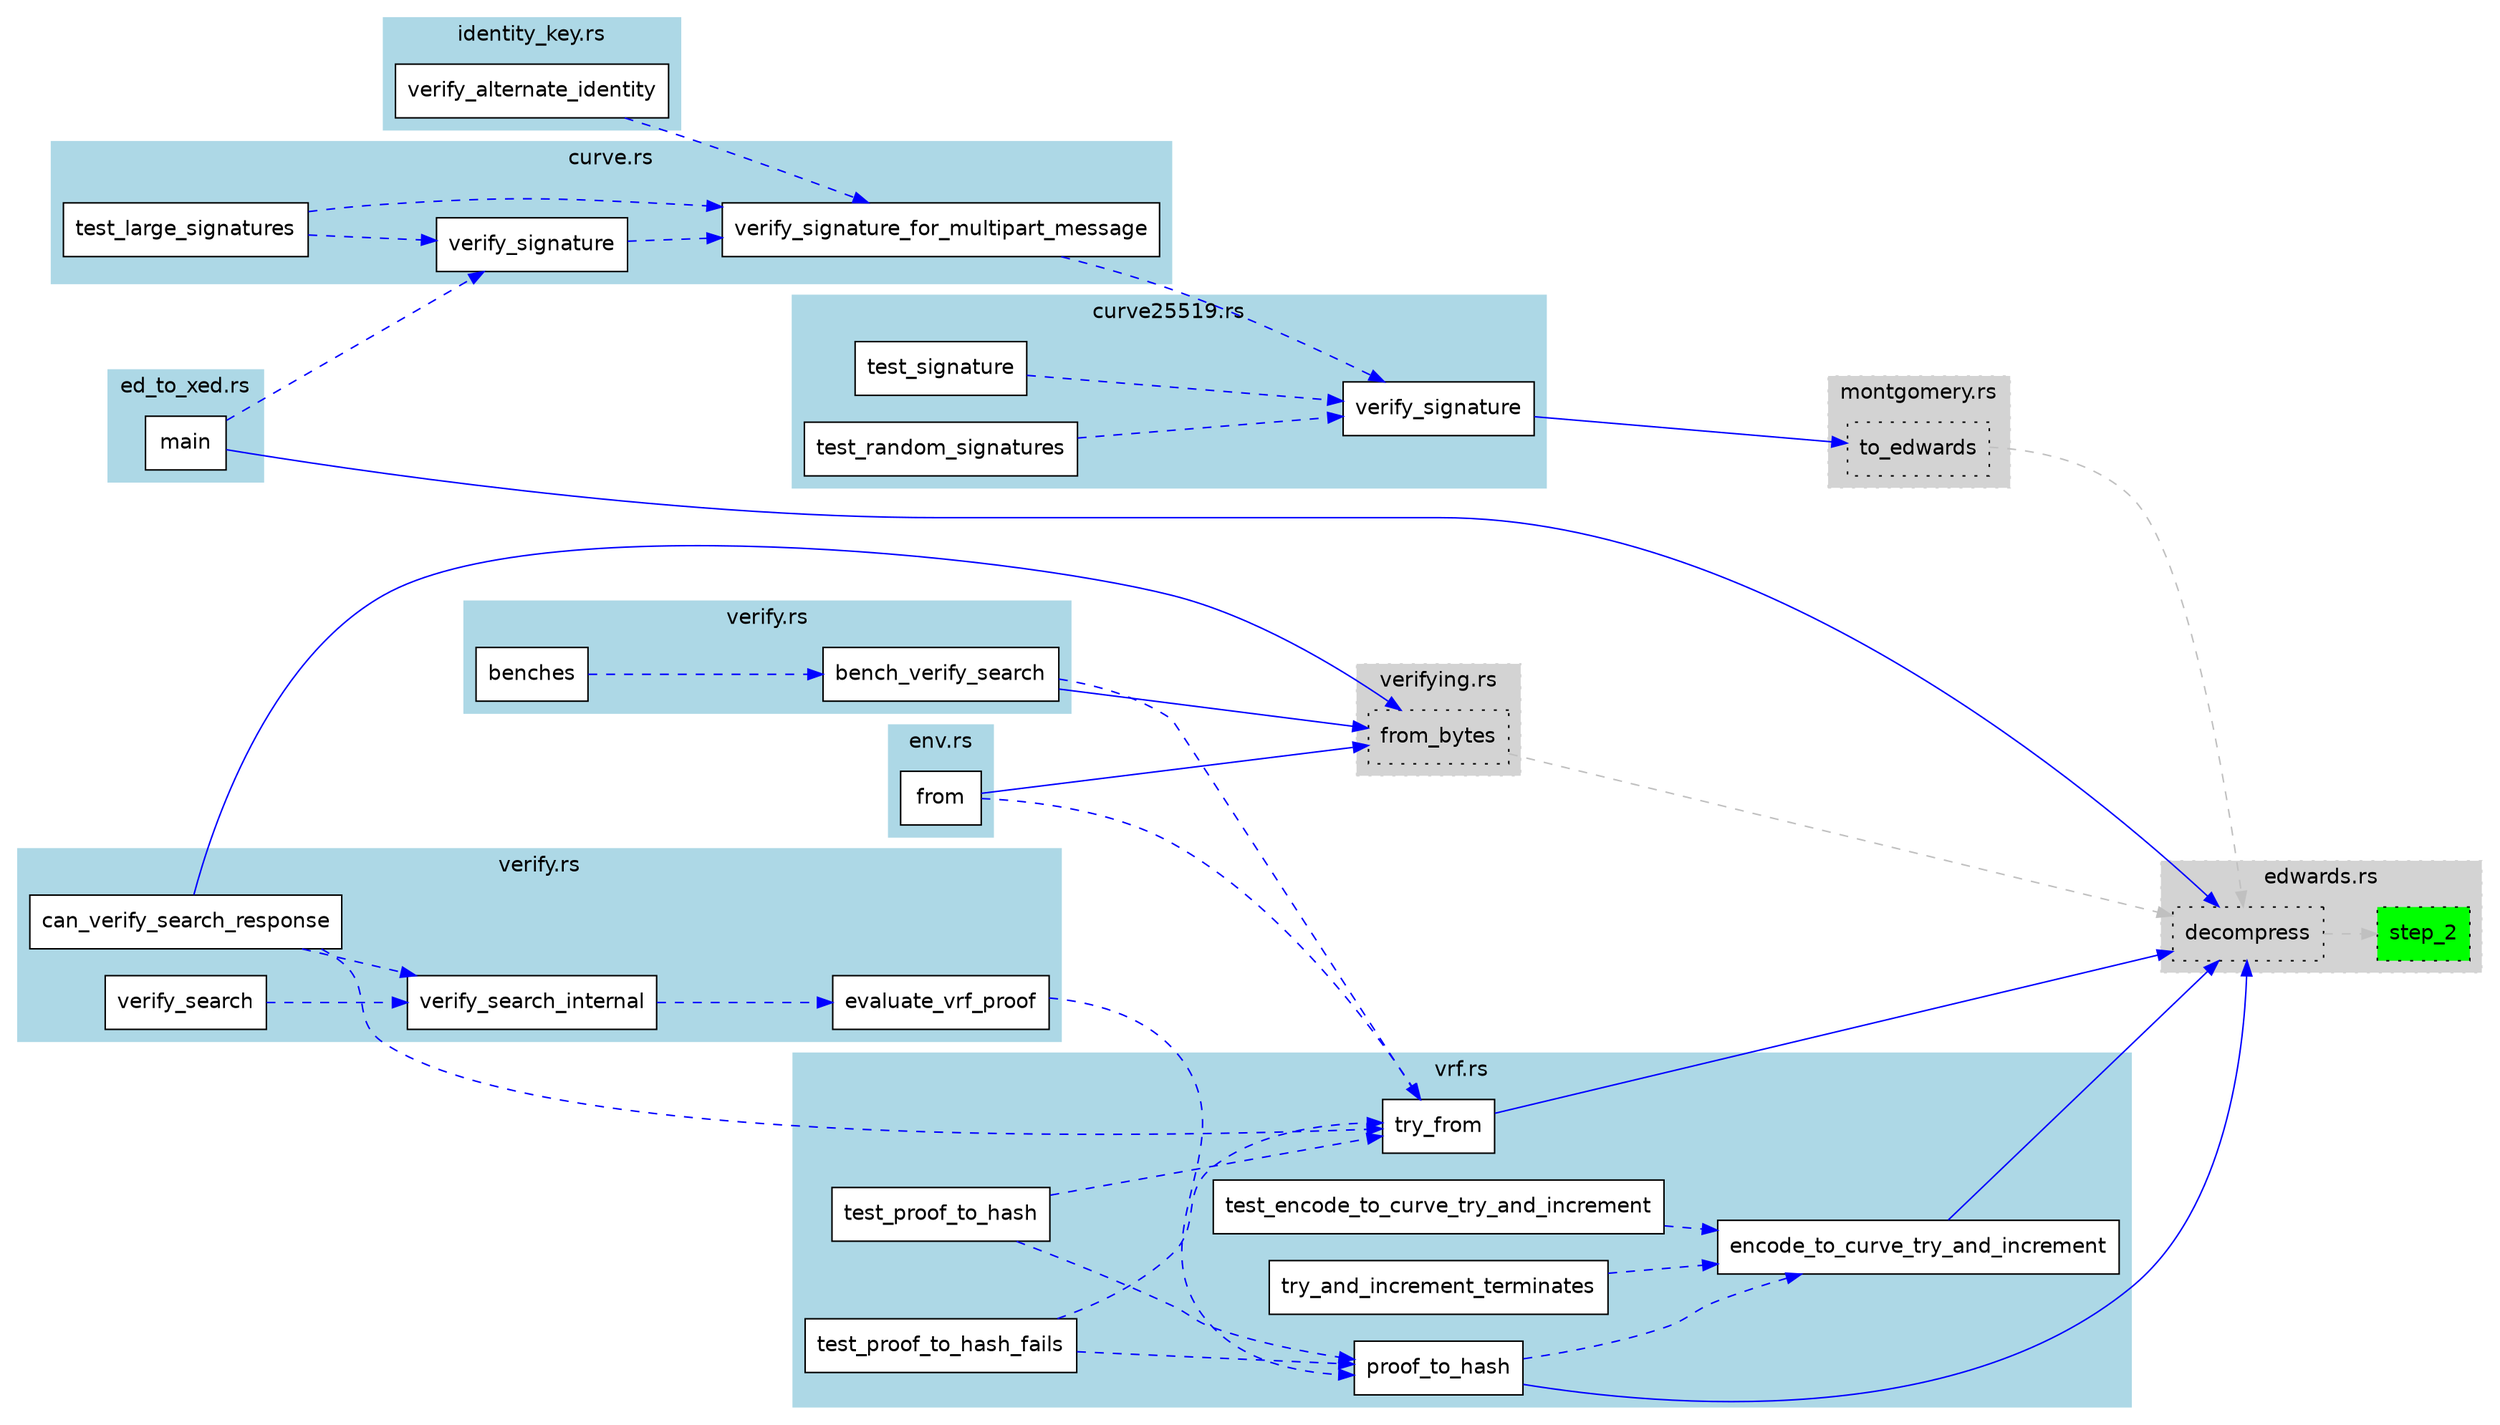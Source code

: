 digraph function_subgraph {
  rankdir=LR;
  node [shape=box, style=filled, fontname=Helvetica];
  edge [color=gray];

  subgraph cluster_0 {
    label = "edwards.rs";
    style=filled;
    color=lightgrey;
    style="filled,dotted";
    fontname=Helvetica;
    "rust-analyzer cargo curve25519-dalek 4.1.3 edwards/impl#[CompressedEdwardsY]decompress()." [label="decompress", tooltip="    pub fn decompress(&self) -> Option<EdwardsPoint> {         let (is_valid_y_coord, X, Y, Z) = decompress::step_1(self);          if is_valid_y_coord.into() {             Some(decompress::step_2(sel...", fillcolor=lightgray, style="filled,dotted"]
    "rust-analyzer cargo curve25519-dalek 4.1.3 edwards/decompress/step_2()." [label="step_2", tooltip="    pub(super) fn step_2(         repr: &CompressedEdwardsY,         mut X: FieldElement,         Y: FieldElement,         Z: FieldElement,     ) -> EdwardsPoint {          // FieldElement::sqrt_ratio...", fillcolor=green, style="filled,dotted"]
  }
  subgraph cluster_1 {
    label = "montgomery.rs";
    style=filled;
    color=lightgrey;
    style="filled,dotted";
    fontname=Helvetica;
    "rust-analyzer cargo curve25519-dalek 4.1.3 montgomery/impl#[MontgomeryPoint]to_edwards()." [label="to_edwards", tooltip="    pub fn to_edwards(&self, sign: u8) -> Option<EdwardsPoint> {         // To decompress the Montgomery u coordinate to an         // `EdwardsPoint`, we apply the birational map to obtain the        ...", fillcolor=lightgray, style="filled,dotted"]
  }
  subgraph cluster_2 {
    label = "verifying.rs";
    style=filled;
    color=lightgrey;
    style="filled,dotted";
    fontname=Helvetica;
    "rust-analyzer cargo ed25519-dalek 2.1.0 verifying/impl#[VerifyingKey]from_bytes()." [label="from_bytes", tooltip="    pub fn from_bytes(bytes: &[u8; PUBLIC_KEY_LENGTH]) -> Result<VerifyingKey, SignatureError> {         let compressed = CompressedEdwardsY(*bytes);         let point = compressed             .decomp...", fillcolor=lightgray, style="filled,dotted"]
  }
  subgraph cluster_3 {
    label = "ed_to_xed.rs";
    style=filled;
    color=lightblue;
    fontname=Helvetica;
    "rust-analyzer cargo libsignal-core 0.1.0 main()." [label="main", tooltip="fn main() {     let mut input = vec![];     std::io::stdin()         .read_to_end(&mut input)         .expect(' can read input' );     let key = boring::pkey::PKey::public_key_from_pem(&input).expect(...", fillcolor=white, style="filled"]
  }
  subgraph cluster_4 {
    label = "curve.rs";
    style=filled;
    color=lightblue;
    fontname=Helvetica;
    "rust-analyzer cargo libsignal-core 0.1.0 curve/impl#[PublicKey]verify_signature()." [label="verify_signature", tooltip="    pub fn verify_signature(&self, message: &[u8], signature: &[u8]) -> bool {         self.verify_signature_for_multipart_message(&[message], signature)     }", fillcolor=white, style="filled"]
    "rust-analyzer cargo libsignal-core 0.1.0 curve/impl#[PublicKey]verify_signature_for_multipart_message()." [label="verify_signature_for_multipart_message", tooltip="    pub fn verify_signature_for_multipart_message(         &self,         message: &[&[u8]],         signature: &[u8],     ) -> bool {         match &self.key {             PublicKeyData::DjbPublicKey...", fillcolor=white, style="filled"]
    "rust-analyzer cargo libsignal-core 0.1.0 curve/tests/test_large_signatures()." [label="test_large_signatures", tooltip="    fn test_large_signatures() -> Result<(), CurveError> {         let mut csprng = OsRng.unwrap_err();         let key_pair = KeyPair::generate(&mut csprng);         let mut message = [0u8; 1024 * 10...", fillcolor=white, style="filled"]
  }
  subgraph cluster_5 {
    label = "curve25519.rs";
    style=filled;
    color=lightblue;
    fontname=Helvetica;
    "rust-analyzer cargo libsignal-core 0.1.0 curve/curve25519/tests/test_signature()." [label="test_signature", tooltip="    fn test_signature() {         let alice_identity_private: [u8; PRIVATE_KEY_LENGTH] = [             0xc0, 0x97, 0x24, 0x84, 0x12, 0xe5, 0x8b, 0xf0, 0x5d, 0xf4, 0x87, 0x96, 0x82, 0x05,             0...", fillcolor=white, style="filled"]
    "rust-analyzer cargo libsignal-core 0.1.0 curve/curve25519/impl#[PrivateKey]verify_signature()." [label="verify_signature", tooltip="    pub fn verify_signature(         their_public_key: &[u8; PUBLIC_KEY_LENGTH],         message: &[&[u8]],         signature: &[u8; SIGNATURE_LENGTH],     ) -> bool {         let mont_point = Montgom...", fillcolor=white, style="filled"]
    "rust-analyzer cargo libsignal-core 0.1.0 curve/curve25519/tests/test_random_signatures()." [label="test_random_signatures", tooltip="    fn test_random_signatures() {         let mut csprng = OsRng.unwrap_err();         for _ in 0..50 {             let mut message = [0u8; 64];             csprng.fill_bytes(&mut message);           ...", fillcolor=white, style="filled"]
  }
  subgraph cluster_6 {
    label = "verify.rs";
    style=filled;
    color=lightblue;
    fontname=Helvetica;
    "rust-analyzer cargo libsignal-keytrans 0.0.1 bench_verify_search()." [label="bench_verify_search", tooltip="fn bench_verify_search(c: &mut Criterion) {     let sig_key = VerifyingKey::from_bytes(&hex!(         ' ac0de1fd7f33552bbeb6ebc12b9d4ea10bf5f025c45073d3fb5f5648955a749e'      ))     .unwrap();     let...", fillcolor=white, style="filled"]
    "rust-analyzer cargo libsignal-keytrans 0.0.1 benches()." [label="benches", tooltip="criterion_group!(benches, bench_verify_search); criterion_main!(benches);", fillcolor=white, style="filled"]
  }
  subgraph cluster_7 {
    label = "verify.rs";
    style=filled;
    color=lightblue;
    fontname=Helvetica;
    "rust-analyzer cargo libsignal-keytrans 0.0.1 verify/test/can_verify_search_response()." [label="can_verify_search_response", tooltip="    fn can_verify_search_response() {         let sig_key = VerifyingKey::from_bytes(&hex!(             ' ac0de1fd7f33552bbeb6ebc12b9d4ea10bf5f025c45073d3fb5f5648955a749e'          ))         .unwrap(...", fillcolor=white, style="filled"]
    "rust-analyzer cargo libsignal-keytrans 0.0.1 verify/evaluate_vrf_proof()." [label="evaluate_vrf_proof", tooltip="fn evaluate_vrf_proof(     proof: &[u8],     vrf_key: &vrf::PublicKey,     search_key: &[u8], ) -> Result<[u8; 32]> {     let proof = proof.try_into().map_err(|_| MalformedProof)?;     Ok(vrf_key.proo...", fillcolor=white, style="filled"]
    "rust-analyzer cargo libsignal-keytrans 0.0.1 verify/verify_search_internal()." [label="verify_search_internal", tooltip="fn verify_search_internal(     config: &PublicConfig,     req: SlimSearchRequest,     res: FullSearchResponse,     context: SearchContext,     monitor: bool,     now: SystemTime, ) -> Result<SearchSta...", fillcolor=white, style="filled"]
    "rust-analyzer cargo libsignal-keytrans 0.0.1 verify/verify_search()." [label="verify_search", tooltip="pub fn verify_search(     config: &PublicConfig,     req: SlimSearchRequest,     res: FullSearchResponse,     context: SearchContext,     force_monitor: bool,     now: SystemTime, ) -> Result<SearchSt...", fillcolor=white, style="filled"]
  }
  subgraph cluster_8 {
    label = "vrf.rs";
    style=filled;
    color=lightblue;
    fontname=Helvetica;
    "rust-analyzer cargo libsignal-keytrans 0.0.1 vrf/tests/test_proof_to_hash()." [label="test_proof_to_hash", tooltip="    fn test_proof_to_hash() {         for v in TEST_VECTORS {             let pk = PublicKey::try_from(v.pk).unwrap();             let index = pk.proof_to_hash(v.alpha, &v.pi).unwrap();             as...", fillcolor=white, style="filled"]
    "rust-analyzer cargo libsignal-keytrans 0.0.1 vrf/encode_to_curve_try_and_increment()." [label="encode_to_curve_try_and_increment", tooltip="fn encode_to_curve_try_and_increment(salt: &[u8], data: &[u8]) -> EdwardsPoint {     let mut hasher = Sha512::new();      for i in 0u8..=u8::MAX {         hasher.update([SUITE_ID, DOMAIN_SEPARATOR_ENC...", fillcolor=white, style="filled"]
    "rust-analyzer cargo libsignal-keytrans 0.0.1 vrf/impl#[PublicKey]proof_to_hash()." [label="proof_to_hash", tooltip="    pub fn proof_to_hash(&self, m: &[u8], proof: &[u8; 80]) -> Result<[u8; 32]> {         // Decode proof into its component parts: gamma, c, and s.         let gamma = CompressedEdwardsY(proof[..32]....", fillcolor=white, style="filled"]
    "rust-analyzer cargo libsignal-keytrans 0.0.1 vrf/tests/test_encode_to_curve_try_and_increment()." [label="test_encode_to_curve_try_and_increment", tooltip="    fn test_encode_to_curve_try_and_increment() {         for v in TEST_VECTORS {             let got = encode_to_curve_try_and_increment(&v.pk, v.alpha)                 .compress()                 .0...", fillcolor=white, style="filled"]
    "rust-analyzer cargo libsignal-keytrans 0.0.1 vrf/tests/try_and_increment_terminates()." [label="try_and_increment_terminates", tooltip="    fn try_and_increment_terminates() {         proptest!(|(data: [u8; 34])| {             let _ = encode_to_curve_try_and_increment(&data[..32], &data[32..]);         })     }", fillcolor=white, style="filled"]
    "rust-analyzer cargo libsignal-keytrans 0.0.1 vrf/impl#[PublicKey][`TryFrom<[u8; 32]>`]try_from()." [label="try_from", tooltip="    fn try_from(public_key: [u8; 32]) -> Result<Self> {         match CompressedEdwardsY(public_key).decompress() {             None => Err(Error::InvalidCurvePoint),             Some(pt) if pt.is_sma...", fillcolor=white, style="filled"]
    "rust-analyzer cargo libsignal-keytrans 0.0.1 vrf/tests/test_proof_to_hash_fails()." [label="test_proof_to_hash_fails", tooltip="    fn test_proof_to_hash_fails() {         for v in TEST_VECTORS {             let pk = PublicKey::try_from(v.pk).unwrap();              assert!(pk.proof_to_hash(b' a' , &v.pi).is_err());            ...", fillcolor=white, style="filled"]
  }
  subgraph cluster_9 {
    label = "env.rs";
    style=filled;
    color=lightblue;
    fontname=Helvetica;
    "rust-analyzer cargo libsignal-net 0.1.0 env/impl#[PublicConfig][`From<KeyTransConfig>`]from()." [label="from", tooltip="    fn from(src: KeyTransConfig) -> Self {         let KeyTransConfig {             signing_key_material,             vrf_key_material,             auditor_key_material,         } = src;         let s...", fillcolor=white, style="filled"]
  }
  subgraph cluster_10 {
    label = "identity_key.rs";
    style=filled;
    color=lightblue;
    fontname=Helvetica;
    "rust-analyzer cargo libsignal-protocol 0.1.0 identity_key/impl#[IdentityKey]verify_alternate_identity()." [label="verify_alternate_identity", tooltip="    pub fn verify_alternate_identity(&self, other: &IdentityKey, signature: &[u8]) -> Result<bool> {         Ok(self.public_key.verify_signature_for_multipart_message(             &[                 A...", fillcolor=white, style="filled"]
  }

  "rust-analyzer cargo libsignal-net 0.1.0 env/impl#[PublicConfig][`From<KeyTransConfig>`]from()." -> "rust-analyzer cargo libsignal-keytrans 0.0.1 vrf/impl#[PublicKey][`TryFrom<[u8; 32]>`]try_from()." [color=blue, style=dashed]
  "rust-analyzer cargo libsignal-net 0.1.0 env/impl#[PublicConfig][`From<KeyTransConfig>`]from()." -> "rust-analyzer cargo ed25519-dalek 2.1.0 verifying/impl#[VerifyingKey]from_bytes()." [color=blue]
  "rust-analyzer cargo libsignal-keytrans 0.0.1 vrf/tests/test_proof_to_hash()." -> "rust-analyzer cargo libsignal-keytrans 0.0.1 vrf/impl#[PublicKey][`TryFrom<[u8; 32]>`]try_from()." [color=blue, style=dashed]
  "rust-analyzer cargo libsignal-keytrans 0.0.1 vrf/tests/test_proof_to_hash()." -> "rust-analyzer cargo libsignal-keytrans 0.0.1 vrf/impl#[PublicKey]proof_to_hash()." [color=blue, style=dashed]
  "rust-analyzer cargo libsignal-core 0.1.0 curve/impl#[PublicKey]verify_signature()." -> "rust-analyzer cargo libsignal-core 0.1.0 curve/impl#[PublicKey]verify_signature_for_multipart_message()." [color=blue, style=dashed]
  "rust-analyzer cargo curve25519-dalek 4.1.3 edwards/impl#[CompressedEdwardsY]decompress()." -> "rust-analyzer cargo curve25519-dalek 4.1.3 edwards/decompress/step_2()." [color=gray, style=dashed]
  "rust-analyzer cargo libsignal-keytrans 0.0.1 vrf/encode_to_curve_try_and_increment()." -> "rust-analyzer cargo curve25519-dalek 4.1.3 edwards/impl#[CompressedEdwardsY]decompress()." [color=blue]
  "rust-analyzer cargo libsignal-keytrans 0.0.1 vrf/impl#[PublicKey]proof_to_hash()." -> "rust-analyzer cargo curve25519-dalek 4.1.3 edwards/impl#[CompressedEdwardsY]decompress()." [color=blue]
  "rust-analyzer cargo libsignal-keytrans 0.0.1 vrf/impl#[PublicKey]proof_to_hash()." -> "rust-analyzer cargo libsignal-keytrans 0.0.1 vrf/encode_to_curve_try_and_increment()." [color=blue, style=dashed]
  "rust-analyzer cargo curve25519-dalek 4.1.3 montgomery/impl#[MontgomeryPoint]to_edwards()." -> "rust-analyzer cargo curve25519-dalek 4.1.3 edwards/impl#[CompressedEdwardsY]decompress()." [color=gray, style=dashed]
  "rust-analyzer cargo libsignal-core 0.1.0 curve/curve25519/tests/test_signature()." -> "rust-analyzer cargo libsignal-core 0.1.0 curve/curve25519/impl#[PrivateKey]verify_signature()." [color=blue, style=dashed]
  "rust-analyzer cargo libsignal-keytrans 0.0.1 verify/test/can_verify_search_response()." -> "rust-analyzer cargo libsignal-keytrans 0.0.1 vrf/impl#[PublicKey][`TryFrom<[u8; 32]>`]try_from()." [color=blue, style=dashed]
  "rust-analyzer cargo libsignal-keytrans 0.0.1 verify/test/can_verify_search_response()." -> "rust-analyzer cargo libsignal-keytrans 0.0.1 verify/verify_search_internal()." [color=blue, style=dashed]
  "rust-analyzer cargo libsignal-keytrans 0.0.1 verify/test/can_verify_search_response()." -> "rust-analyzer cargo ed25519-dalek 2.1.0 verifying/impl#[VerifyingKey]from_bytes()." [color=blue]
  "rust-analyzer cargo libsignal-keytrans 0.0.1 bench_verify_search()." -> "rust-analyzer cargo libsignal-keytrans 0.0.1 vrf/impl#[PublicKey][`TryFrom<[u8; 32]>`]try_from()." [color=blue, style=dashed]
  "rust-analyzer cargo libsignal-keytrans 0.0.1 bench_verify_search()." -> "rust-analyzer cargo ed25519-dalek 2.1.0 verifying/impl#[VerifyingKey]from_bytes()." [color=blue]
  "rust-analyzer cargo libsignal-core 0.1.0 main()." -> "rust-analyzer cargo curve25519-dalek 4.1.3 edwards/impl#[CompressedEdwardsY]decompress()." [color=blue]
  "rust-analyzer cargo libsignal-core 0.1.0 main()." -> "rust-analyzer cargo libsignal-core 0.1.0 curve/impl#[PublicKey]verify_signature()." [color=blue, style=dashed]
  "rust-analyzer cargo libsignal-keytrans 0.0.1 verify/evaluate_vrf_proof()." -> "rust-analyzer cargo libsignal-keytrans 0.0.1 vrf/impl#[PublicKey]proof_to_hash()." [color=blue, style=dashed]
  "rust-analyzer cargo libsignal-keytrans 0.0.1 verify/verify_search_internal()." -> "rust-analyzer cargo libsignal-keytrans 0.0.1 verify/evaluate_vrf_proof()." [color=blue, style=dashed]
  "rust-analyzer cargo libsignal-keytrans 0.0.1 vrf/tests/test_encode_to_curve_try_and_increment()." -> "rust-analyzer cargo libsignal-keytrans 0.0.1 vrf/encode_to_curve_try_and_increment()." [color=blue, style=dashed]
  "rust-analyzer cargo libsignal-core 0.1.0 curve/impl#[PublicKey]verify_signature_for_multipart_message()." -> "rust-analyzer cargo libsignal-core 0.1.0 curve/curve25519/impl#[PrivateKey]verify_signature()." [color=blue, style=dashed]
  "rust-analyzer cargo ed25519-dalek 2.1.0 verifying/impl#[VerifyingKey]from_bytes()." -> "rust-analyzer cargo curve25519-dalek 4.1.3 edwards/impl#[CompressedEdwardsY]decompress()." [color=gray, style=dashed]
  "rust-analyzer cargo libsignal-protocol 0.1.0 identity_key/impl#[IdentityKey]verify_alternate_identity()." -> "rust-analyzer cargo libsignal-core 0.1.0 curve/impl#[PublicKey]verify_signature_for_multipart_message()." [color=blue, style=dashed]
  "rust-analyzer cargo libsignal-keytrans 0.0.1 vrf/tests/try_and_increment_terminates()." -> "rust-analyzer cargo libsignal-keytrans 0.0.1 vrf/encode_to_curve_try_and_increment()." [color=blue, style=dashed]
  "rust-analyzer cargo libsignal-keytrans 0.0.1 benches()." -> "rust-analyzer cargo libsignal-keytrans 0.0.1 bench_verify_search()." [color=blue, style=dashed]
  "rust-analyzer cargo libsignal-core 0.1.0 curve/tests/test_large_signatures()." -> "rust-analyzer cargo libsignal-core 0.1.0 curve/impl#[PublicKey]verify_signature()." [color=blue, style=dashed]
  "rust-analyzer cargo libsignal-core 0.1.0 curve/tests/test_large_signatures()." -> "rust-analyzer cargo libsignal-core 0.1.0 curve/impl#[PublicKey]verify_signature_for_multipart_message()." [color=blue, style=dashed]
  "rust-analyzer cargo libsignal-core 0.1.0 curve/curve25519/impl#[PrivateKey]verify_signature()." -> "rust-analyzer cargo curve25519-dalek 4.1.3 montgomery/impl#[MontgomeryPoint]to_edwards()." [color=blue]
  "rust-analyzer cargo libsignal-keytrans 0.0.1 vrf/impl#[PublicKey][`TryFrom<[u8; 32]>`]try_from()." -> "rust-analyzer cargo curve25519-dalek 4.1.3 edwards/impl#[CompressedEdwardsY]decompress()." [color=blue]
  "rust-analyzer cargo libsignal-keytrans 0.0.1 vrf/tests/test_proof_to_hash_fails()." -> "rust-analyzer cargo libsignal-keytrans 0.0.1 vrf/impl#[PublicKey]proof_to_hash()." [color=blue, style=dashed]
  "rust-analyzer cargo libsignal-keytrans 0.0.1 vrf/tests/test_proof_to_hash_fails()." -> "rust-analyzer cargo libsignal-keytrans 0.0.1 vrf/impl#[PublicKey][`TryFrom<[u8; 32]>`]try_from()." [color=blue, style=dashed]
  "rust-analyzer cargo libsignal-core 0.1.0 curve/curve25519/tests/test_random_signatures()." -> "rust-analyzer cargo libsignal-core 0.1.0 curve/curve25519/impl#[PrivateKey]verify_signature()." [color=blue, style=dashed]
  "rust-analyzer cargo libsignal-keytrans 0.0.1 verify/verify_search()." -> "rust-analyzer cargo libsignal-keytrans 0.0.1 verify/verify_search_internal()." [color=blue, style=dashed]
}
